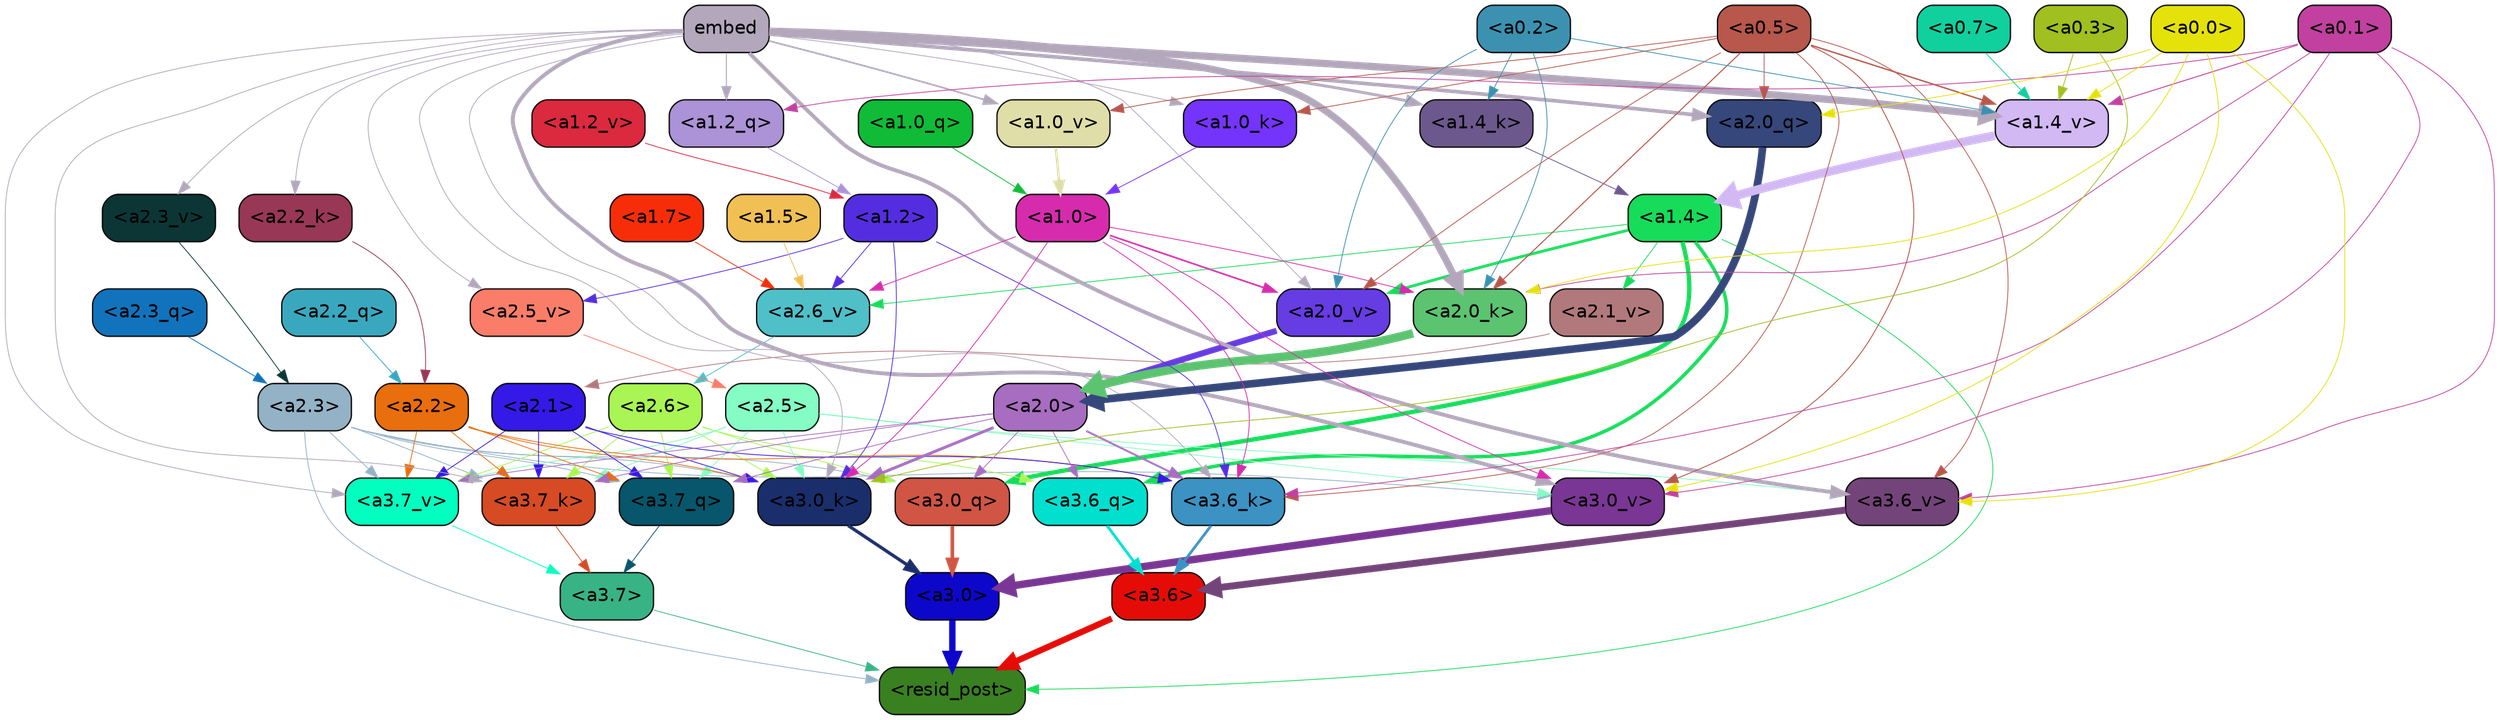 strict digraph "" {
	graph [bgcolor=transparent,
		layout=dot,
		overlap=false,
		splines=true
	];
	"<a3.7>"	[color=black,
		fillcolor="#38b385",
		fontname=Helvetica,
		shape=box,
		style="filled, rounded"];
	"<resid_post>"	[color=black,
		fillcolor="#398021",
		fontname=Helvetica,
		shape=box,
		style="filled, rounded"];
	"<a3.7>" -> "<resid_post>"	[color="#38b385",
		penwidth=0.6];
	"<a3.6>"	[color=black,
		fillcolor="#e50c07",
		fontname=Helvetica,
		shape=box,
		style="filled, rounded"];
	"<a3.6>" -> "<resid_post>"	[color="#e50c07",
		penwidth=4.751612067222595];
	"<a3.0>"	[color=black,
		fillcolor="#0d07ca",
		fontname=Helvetica,
		shape=box,
		style="filled, rounded"];
	"<a3.0>" -> "<resid_post>"	[color="#0d07ca",
		penwidth=4.884142994880676];
	"<a2.3>"	[color=black,
		fillcolor="#93b2c6",
		fontname=Helvetica,
		shape=box,
		style="filled, rounded"];
	"<a2.3>" -> "<resid_post>"	[color="#93b2c6",
		penwidth=0.6];
	"<a3.7_q>"	[color=black,
		fillcolor="#08566b",
		fontname=Helvetica,
		shape=box,
		style="filled, rounded"];
	"<a2.3>" -> "<a3.7_q>"	[color="#93b2c6",
		penwidth=0.6];
	"<a3.0_q>"	[color=black,
		fillcolor="#d15544",
		fontname=Helvetica,
		shape=box,
		style="filled, rounded"];
	"<a2.3>" -> "<a3.0_q>"	[color="#93b2c6",
		penwidth=0.6];
	"<a3.7_k>"	[color=black,
		fillcolor="#d64b24",
		fontname=Helvetica,
		shape=box,
		style="filled, rounded"];
	"<a2.3>" -> "<a3.7_k>"	[color="#93b2c6",
		penwidth=0.6];
	"<a3.0_k>"	[color=black,
		fillcolor="#1a2e6b",
		fontname=Helvetica,
		shape=box,
		style="filled, rounded"];
	"<a2.3>" -> "<a3.0_k>"	[color="#93b2c6",
		penwidth=0.6];
	"<a3.7_v>"	[color=black,
		fillcolor="#03ffbf",
		fontname=Helvetica,
		shape=box,
		style="filled, rounded"];
	"<a2.3>" -> "<a3.7_v>"	[color="#93b2c6",
		penwidth=0.6];
	"<a3.0_v>"	[color=black,
		fillcolor="#7a3694",
		fontname=Helvetica,
		shape=box,
		style="filled, rounded"];
	"<a2.3>" -> "<a3.0_v>"	[color="#93b2c6",
		penwidth=0.6];
	"<a1.4>"	[color=black,
		fillcolor="#16dc5a",
		fontname=Helvetica,
		shape=box,
		style="filled, rounded"];
	"<a1.4>" -> "<resid_post>"	[color="#16dc5a",
		penwidth=0.6];
	"<a3.6_q>"	[color=black,
		fillcolor="#01e0cf",
		fontname=Helvetica,
		shape=box,
		style="filled, rounded"];
	"<a1.4>" -> "<a3.6_q>"	[color="#16dc5a",
		penwidth=2.6469622254371643];
	"<a1.4>" -> "<a3.0_q>"	[color="#16dc5a",
		penwidth=3.3040847778320312];
	"<a2.6_v>"	[color=black,
		fillcolor="#4fbfc8",
		fontname=Helvetica,
		shape=box,
		style="filled, rounded"];
	"<a1.4>" -> "<a2.6_v>"	[color="#16dc5a",
		penwidth=0.6];
	"<a2.1_v>"	[color=black,
		fillcolor="#b2797c",
		fontname=Helvetica,
		shape=box,
		style="filled, rounded"];
	"<a1.4>" -> "<a2.1_v>"	[color="#16dc5a",
		penwidth=0.6];
	"<a2.0_v>"	[color=black,
		fillcolor="#663ce3",
		fontname=Helvetica,
		shape=box,
		style="filled, rounded"];
	"<a1.4>" -> "<a2.0_v>"	[color="#16dc5a",
		penwidth=2.1286070346832275];
	"<a3.7_q>" -> "<a3.7>"	[color="#08566b",
		penwidth=0.6];
	"<a3.6_q>" -> "<a3.6>"	[color="#01e0cf",
		penwidth=2.091020345687866];
	"<a3.0_q>" -> "<a3.0>"	[color="#d15544",
		penwidth=2.7421876192092896];
	"<a3.7_k>" -> "<a3.7>"	[color="#d64b24",
		penwidth=0.6];
	"<a3.6_k>"	[color=black,
		fillcolor="#3b92c3",
		fontname=Helvetica,
		shape=box,
		style="filled, rounded"];
	"<a3.6_k>" -> "<a3.6>"	[color="#3b92c3",
		penwidth=2.048597991466522];
	"<a3.0_k>" -> "<a3.0>"	[color="#1a2e6b",
		penwidth=2.476402521133423];
	"<a3.7_v>" -> "<a3.7>"	[color="#03ffbf",
		penwidth=0.6];
	"<a3.6_v>"	[color=black,
		fillcolor="#734479",
		fontname=Helvetica,
		shape=box,
		style="filled, rounded"];
	"<a3.6_v>" -> "<a3.6>"	[color="#734479",
		penwidth=5.2550448179244995];
	"<a3.0_v>" -> "<a3.0>"	[color="#7a3694",
		penwidth=5.652270674705505];
	"<a2.6>"	[color=black,
		fillcolor="#a9f553",
		fontname=Helvetica,
		shape=box,
		style="filled, rounded"];
	"<a2.6>" -> "<a3.7_q>"	[color="#a9f553",
		penwidth=0.6];
	"<a2.6>" -> "<a3.6_q>"	[color="#a9f553",
		penwidth=0.6];
	"<a2.6>" -> "<a3.0_q>"	[color="#a9f553",
		penwidth=0.6];
	"<a2.6>" -> "<a3.7_k>"	[color="#a9f553",
		penwidth=0.6];
	"<a2.6>" -> "<a3.0_k>"	[color="#a9f553",
		penwidth=0.6];
	"<a2.6>" -> "<a3.7_v>"	[color="#a9f553",
		penwidth=0.6];
	"<a2.5>"	[color=black,
		fillcolor="#85fcc3",
		fontname=Helvetica,
		shape=box,
		style="filled, rounded"];
	"<a2.5>" -> "<a3.7_q>"	[color="#85fcc3",
		penwidth=0.6];
	"<a2.5>" -> "<a3.7_k>"	[color="#85fcc3",
		penwidth=0.6];
	"<a2.5>" -> "<a3.0_k>"	[color="#85fcc3",
		penwidth=0.6];
	"<a2.5>" -> "<a3.7_v>"	[color="#85fcc3",
		penwidth=0.6];
	"<a2.5>" -> "<a3.6_v>"	[color="#85fcc3",
		penwidth=0.6];
	"<a2.5>" -> "<a3.0_v>"	[color="#85fcc3",
		penwidth=0.6];
	"<a2.2>"	[color=black,
		fillcolor="#e86e0e",
		fontname=Helvetica,
		shape=box,
		style="filled, rounded"];
	"<a2.2>" -> "<a3.7_q>"	[color="#e86e0e",
		penwidth=0.6];
	"<a2.2>" -> "<a3.7_k>"	[color="#e86e0e",
		penwidth=0.6];
	"<a2.2>" -> "<a3.6_k>"	[color="#e86e0e",
		penwidth=0.6];
	"<a2.2>" -> "<a3.0_k>"	[color="#e86e0e",
		penwidth=0.6];
	"<a2.2>" -> "<a3.7_v>"	[color="#e86e0e",
		penwidth=0.6];
	"<a2.1>"	[color=black,
		fillcolor="#3519e6",
		fontname=Helvetica,
		shape=box,
		style="filled, rounded"];
	"<a2.1>" -> "<a3.7_q>"	[color="#3519e6",
		penwidth=0.6];
	"<a2.1>" -> "<a3.7_k>"	[color="#3519e6",
		penwidth=0.6];
	"<a2.1>" -> "<a3.6_k>"	[color="#3519e6",
		penwidth=0.6];
	"<a2.1>" -> "<a3.0_k>"	[color="#3519e6",
		penwidth=0.6];
	"<a2.1>" -> "<a3.7_v>"	[color="#3519e6",
		penwidth=0.6];
	"<a2.0>"	[color=black,
		fillcolor="#a76dc0",
		fontname=Helvetica,
		shape=box,
		style="filled, rounded"];
	"<a2.0>" -> "<a3.7_q>"	[color="#a76dc0",
		penwidth=0.6];
	"<a2.0>" -> "<a3.6_q>"	[color="#a76dc0",
		penwidth=0.6];
	"<a2.0>" -> "<a3.0_q>"	[color="#a76dc0",
		penwidth=0.6];
	"<a2.0>" -> "<a3.7_k>"	[color="#a76dc0",
		penwidth=0.6];
	"<a2.0>" -> "<a3.6_k>"	[color="#a76dc0",
		penwidth=1.4757367372512817];
	"<a2.0>" -> "<a3.0_k>"	[color="#a76dc0",
		penwidth=2.2137351036071777];
	"<a2.0>" -> "<a3.7_v>"	[color="#a76dc0",
		penwidth=0.6];
	embed	[color=black,
		fillcolor="#b3a7bc",
		fontname=Helvetica,
		shape=box,
		style="filled, rounded"];
	embed -> "<a3.7_k>"	[color="#b3a7bc",
		penwidth=0.6];
	embed -> "<a3.6_k>"	[color="#b3a7bc",
		penwidth=0.6];
	embed -> "<a3.0_k>"	[color="#b3a7bc",
		penwidth=0.6];
	embed -> "<a3.7_v>"	[color="#b3a7bc",
		penwidth=0.6];
	embed -> "<a3.6_v>"	[color="#b3a7bc",
		penwidth=2.9582033157348633];
	embed -> "<a3.0_v>"	[color="#b3a7bc",
		penwidth=2.972973108291626];
	"<a2.0_q>"	[color=black,
		fillcolor="#36477b",
		fontname=Helvetica,
		shape=box,
		style="filled, rounded"];
	embed -> "<a2.0_q>"	[color="#b3a7bc",
		penwidth=2.7699792869389057];
	"<a2.2_k>"	[color=black,
		fillcolor="#983756",
		fontname=Helvetica,
		shape=box,
		style="filled, rounded"];
	embed -> "<a2.2_k>"	[color="#b3a7bc",
		penwidth=0.6];
	"<a2.0_k>"	[color=black,
		fillcolor="#5cc370",
		fontname=Helvetica,
		shape=box,
		style="filled, rounded"];
	embed -> "<a2.0_k>"	[color="#b3a7bc",
		penwidth=5.362775564193726];
	"<a2.5_v>"	[color=black,
		fillcolor="#fa7d69",
		fontname=Helvetica,
		shape=box,
		style="filled, rounded"];
	embed -> "<a2.5_v>"	[color="#b3a7bc",
		penwidth=0.6];
	"<a2.3_v>"	[color=black,
		fillcolor="#0c3636",
		fontname=Helvetica,
		shape=box,
		style="filled, rounded"];
	embed -> "<a2.3_v>"	[color="#b3a7bc",
		penwidth=0.6];
	embed -> "<a2.0_v>"	[color="#b3a7bc",
		penwidth=0.6];
	"<a1.2_q>"	[color=black,
		fillcolor="#ac92d6",
		fontname=Helvetica,
		shape=box,
		style="filled, rounded"];
	embed -> "<a1.2_q>"	[color="#b3a7bc",
		penwidth=0.7193574905395508];
	"<a1.4_k>"	[color=black,
		fillcolor="#6d588d",
		fontname=Helvetica,
		shape=box,
		style="filled, rounded"];
	embed -> "<a1.4_k>"	[color="#b3a7bc",
		penwidth=2.147887945175171];
	"<a1.0_k>"	[color=black,
		fillcolor="#7534fb",
		fontname=Helvetica,
		shape=box,
		style="filled, rounded"];
	embed -> "<a1.0_k>"	[color="#b3a7bc",
		penwidth=0.6];
	"<a1.4_v>"	[color=black,
		fillcolor="#d2b9f4",
		fontname=Helvetica,
		shape=box,
		style="filled, rounded"];
	embed -> "<a1.4_v>"	[color="#b3a7bc",
		penwidth=5.545122385025024];
	"<a1.0_v>"	[color=black,
		fillcolor="#dfdea8",
		fontname=Helvetica,
		shape=box,
		style="filled, rounded"];
	embed -> "<a1.0_v>"	[color="#b3a7bc",
		penwidth=1.26444411277771];
	"<a1.2>"	[color=black,
		fillcolor="#552de1",
		fontname=Helvetica,
		shape=box,
		style="filled, rounded"];
	"<a1.2>" -> "<a3.6_k>"	[color="#552de1",
		penwidth=0.6];
	"<a1.2>" -> "<a3.0_k>"	[color="#552de1",
		penwidth=0.6];
	"<a1.2>" -> "<a2.6_v>"	[color="#552de1",
		penwidth=0.6];
	"<a1.2>" -> "<a2.5_v>"	[color="#552de1",
		penwidth=0.6];
	"<a1.0>"	[color=black,
		fillcolor="#d72bae",
		fontname=Helvetica,
		shape=box,
		style="filled, rounded"];
	"<a1.0>" -> "<a3.6_k>"	[color="#d72bae",
		penwidth=0.6];
	"<a1.0>" -> "<a3.0_k>"	[color="#d72bae",
		penwidth=0.6];
	"<a1.0>" -> "<a3.0_v>"	[color="#d72bae",
		penwidth=0.6];
	"<a1.0>" -> "<a2.0_k>"	[color="#d72bae",
		penwidth=0.6];
	"<a1.0>" -> "<a2.6_v>"	[color="#d72bae",
		penwidth=0.6];
	"<a1.0>" -> "<a2.0_v>"	[color="#d72bae",
		penwidth=1.2240618467330933];
	"<a0.5>"	[color=black,
		fillcolor="#b8574b",
		fontname=Helvetica,
		shape=box,
		style="filled, rounded"];
	"<a0.5>" -> "<a3.6_k>"	[color="#b8574b",
		penwidth=0.6];
	"<a0.5>" -> "<a3.6_v>"	[color="#b8574b",
		penwidth=0.6];
	"<a0.5>" -> "<a3.0_v>"	[color="#b8574b",
		penwidth=0.6790935099124908];
	"<a0.5>" -> "<a2.0_q>"	[color="#b8574b",
		penwidth=0.6];
	"<a0.5>" -> "<a2.0_k>"	[color="#b8574b",
		penwidth=0.7897988557815552];
	"<a0.5>" -> "<a2.0_v>"	[color="#b8574b",
		penwidth=0.6];
	"<a0.5>" -> "<a1.0_k>"	[color="#b8574b",
		penwidth=0.6];
	"<a0.5>" -> "<a1.4_v>"	[color="#b8574b",
		penwidth=1.0479987859725952];
	"<a0.5>" -> "<a1.0_v>"	[color="#b8574b",
		penwidth=0.6];
	"<a0.1>"	[color=black,
		fillcolor="#c240a0",
		fontname=Helvetica,
		shape=box,
		style="filled, rounded"];
	"<a0.1>" -> "<a3.6_k>"	[color="#c240a0",
		penwidth=0.6];
	"<a0.1>" -> "<a3.6_v>"	[color="#c240a0",
		penwidth=0.6];
	"<a0.1>" -> "<a3.0_v>"	[color="#c240a0",
		penwidth=0.6];
	"<a0.1>" -> "<a2.0_k>"	[color="#c240a0",
		penwidth=0.6];
	"<a0.1>" -> "<a1.2_q>"	[color="#c240a0",
		penwidth=0.6];
	"<a0.1>" -> "<a1.4_v>"	[color="#c240a0",
		penwidth=0.7031502723693848];
	"<a0.3>"	[color=black,
		fillcolor="#a1bf1e",
		fontname=Helvetica,
		shape=box,
		style="filled, rounded"];
	"<a0.3>" -> "<a3.0_k>"	[color="#a1bf1e",
		penwidth=0.6];
	"<a0.3>" -> "<a1.4_v>"	[color="#a1bf1e",
		penwidth=0.6];
	"<a0.0>"	[color=black,
		fillcolor="#e5e20a",
		fontname=Helvetica,
		shape=box,
		style="filled, rounded"];
	"<a0.0>" -> "<a3.6_v>"	[color="#e5e20a",
		penwidth=0.6];
	"<a0.0>" -> "<a3.0_v>"	[color="#e5e20a",
		penwidth=0.6];
	"<a0.0>" -> "<a2.0_q>"	[color="#e5e20a",
		penwidth=0.6];
	"<a0.0>" -> "<a2.0_k>"	[color="#e5e20a",
		penwidth=0.6];
	"<a0.0>" -> "<a1.4_v>"	[color="#e5e20a",
		penwidth=0.6];
	"<a2.3_q>"	[color=black,
		fillcolor="#1173bc",
		fontname=Helvetica,
		shape=box,
		style="filled, rounded"];
	"<a2.3_q>" -> "<a2.3>"	[color="#1173bc",
		penwidth=0.6];
	"<a2.2_q>"	[color=black,
		fillcolor="#39a8bf",
		fontname=Helvetica,
		shape=box,
		style="filled, rounded"];
	"<a2.2_q>" -> "<a2.2>"	[color="#39a8bf",
		penwidth=0.6];
	"<a2.0_q>" -> "<a2.0>"	[color="#36477b",
		penwidth=5.819834470748901];
	"<a2.2_k>" -> "<a2.2>"	[color="#983756",
		penwidth=0.6];
	"<a2.0_k>" -> "<a2.0>"	[color="#5cc370",
		penwidth=6.470837593078613];
	"<a2.6_v>" -> "<a2.6>"	[color="#4fbfc8",
		penwidth=0.6];
	"<a2.5_v>" -> "<a2.5>"	[color="#fa7d69",
		penwidth=0.6];
	"<a2.3_v>" -> "<a2.3>"	[color="#0c3636",
		penwidth=0.6];
	"<a2.1_v>" -> "<a2.1>"	[color="#b2797c",
		penwidth=0.6];
	"<a2.0_v>" -> "<a2.0>"	[color="#663ce3",
		penwidth=4.5950857400894165];
	"<a0.2>"	[color=black,
		fillcolor="#3c91b1",
		fontname=Helvetica,
		shape=box,
		style="filled, rounded"];
	"<a0.2>" -> "<a2.0_k>"	[color="#3c91b1",
		penwidth=0.6];
	"<a0.2>" -> "<a2.0_v>"	[color="#3c91b1",
		penwidth=0.6];
	"<a0.2>" -> "<a1.4_k>"	[color="#3c91b1",
		penwidth=0.6];
	"<a0.2>" -> "<a1.4_v>"	[color="#3c91b1",
		penwidth=0.6];
	"<a1.7>"	[color=black,
		fillcolor="#f72d09",
		fontname=Helvetica,
		shape=box,
		style="filled, rounded"];
	"<a1.7>" -> "<a2.6_v>"	[color="#f72d09",
		penwidth=0.6];
	"<a1.5>"	[color=black,
		fillcolor="#f1c054",
		fontname=Helvetica,
		shape=box,
		style="filled, rounded"];
	"<a1.5>" -> "<a2.6_v>"	[color="#f1c054",
		penwidth=0.6];
	"<a1.2_q>" -> "<a1.2>"	[color="#ac92d6",
		penwidth=0.6];
	"<a1.0_q>"	[color=black,
		fillcolor="#10bb37",
		fontname=Helvetica,
		shape=box,
		style="filled, rounded"];
	"<a1.0_q>" -> "<a1.0>"	[color="#10bb37",
		penwidth=0.6];
	"<a1.4_k>" -> "<a1.4>"	[color="#6d588d",
		penwidth=0.6];
	"<a1.0_k>" -> "<a1.0>"	[color="#7534fb",
		penwidth=0.6];
	"<a1.4_v>" -> "<a1.4>"	[color="#d2b9f4",
		penwidth=6.635385513305664];
	"<a1.2_v>"	[color=black,
		fillcolor="#db293e",
		fontname=Helvetica,
		shape=box,
		style="filled, rounded"];
	"<a1.2_v>" -> "<a1.2>"	[color="#db293e",
		penwidth=0.6];
	"<a1.0_v>" -> "<a1.0>"	[color="#dfdea8",
		penwidth=1.807669460773468];
	"<a0.7>"	[color=black,
		fillcolor="#10d09e",
		fontname=Helvetica,
		shape=box,
		style="filled, rounded"];
	"<a0.7>" -> "<a1.4_v>"	[color="#10d09e",
		penwidth=0.6];
}
